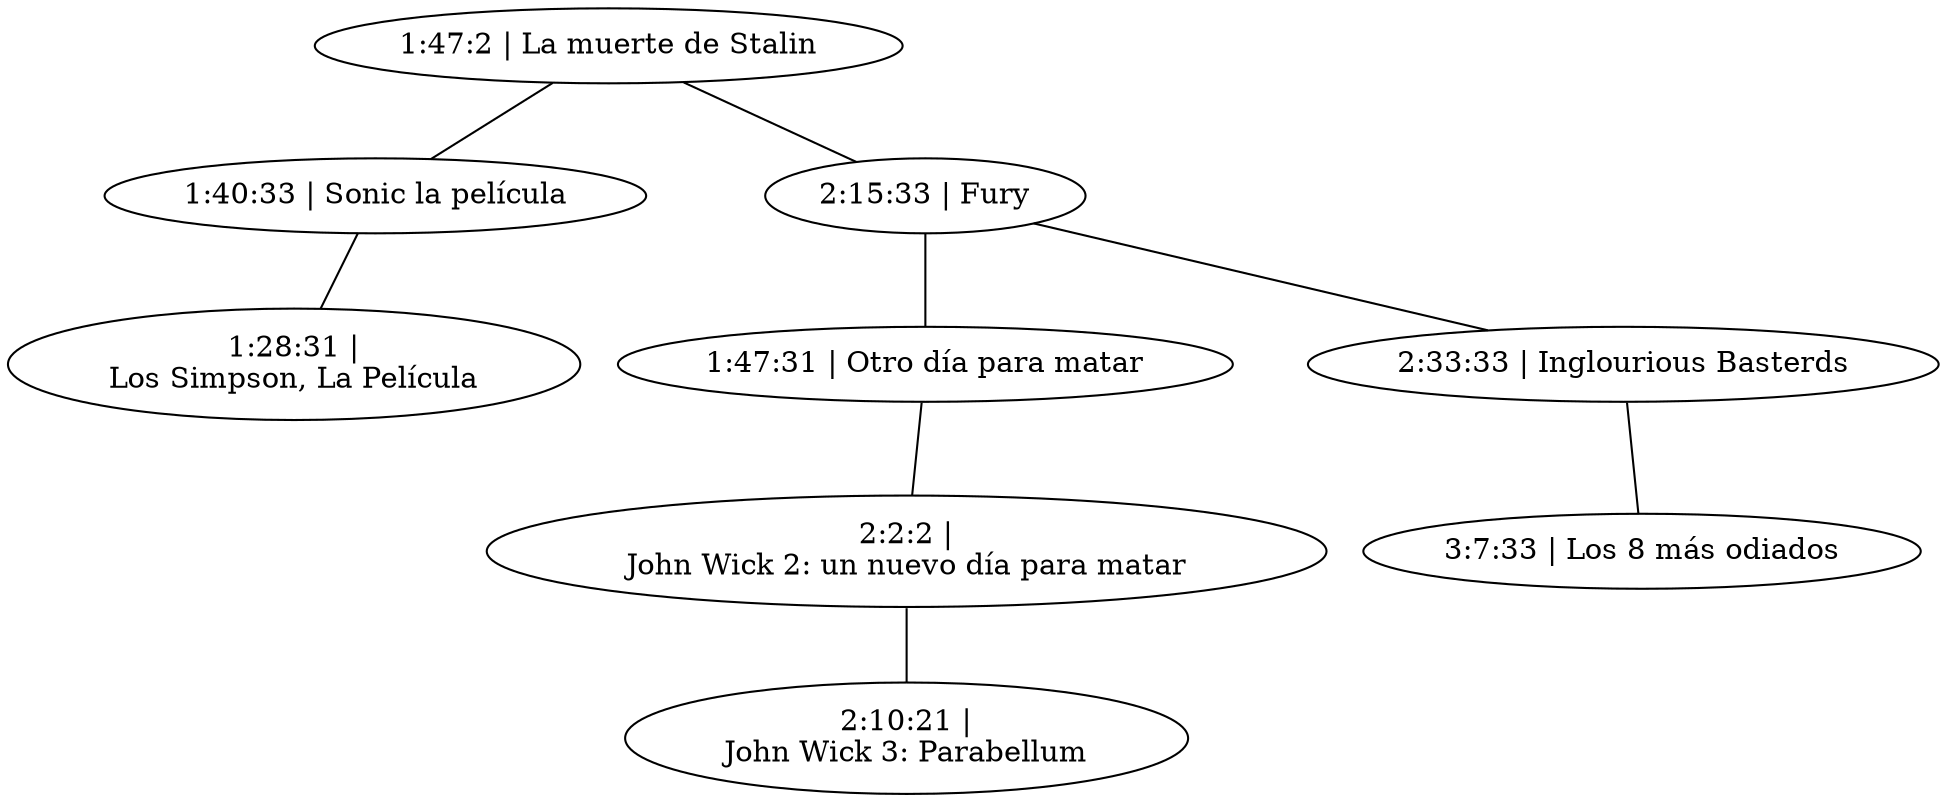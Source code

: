 strict graph "" {
	"1:47:2 | La muerte de Stalin" -- "1:40:33 | Sonic la película";
	"1:47:2 | La muerte de Stalin" -- "2:15:33 | Fury";
	"1:40:33 | Sonic la película" -- "1:28:31 |
Los Simpson, La Película";
	"2:15:33 | Fury" -- "1:47:31 | Otro día para matar";
	"2:15:33 | Fury" -- "2:33:33 | Inglourious Basterds";
	"1:47:31 | Otro día para matar" -- "2:2:2 |
John Wick 2: un nuevo día para matar";
	"2:33:33 | Inglourious Basterds" -- "3:7:33 | Los 8 más odiados";
	"2:2:2 |
John Wick 2: un nuevo día para matar" -- "2:10:21 |
John Wick 3: Parabellum";
}
